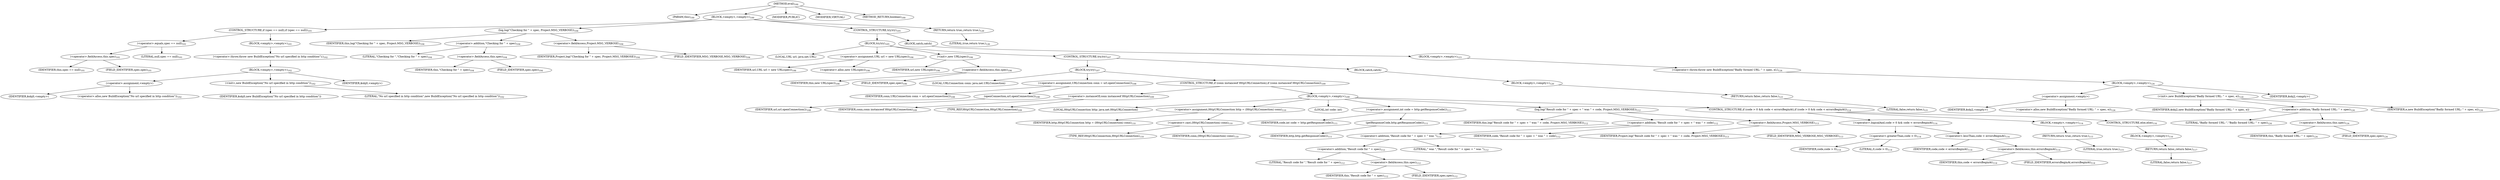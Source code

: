 digraph "eval" {  
"42" [label = <(METHOD,eval)<SUB>100</SUB>> ]
"6" [label = <(PARAM,this)<SUB>100</SUB>> ]
"43" [label = <(BLOCK,&lt;empty&gt;,&lt;empty&gt;)<SUB>100</SUB>> ]
"44" [label = <(CONTROL_STRUCTURE,if (spec == null),if (spec == null))<SUB>101</SUB>> ]
"45" [label = <(&lt;operator&gt;.equals,spec == null)<SUB>101</SUB>> ]
"46" [label = <(&lt;operator&gt;.fieldAccess,this.spec)<SUB>101</SUB>> ]
"47" [label = <(IDENTIFIER,this,spec == null)<SUB>101</SUB>> ]
"48" [label = <(FIELD_IDENTIFIER,spec,spec)<SUB>101</SUB>> ]
"49" [label = <(LITERAL,null,spec == null)<SUB>101</SUB>> ]
"50" [label = <(BLOCK,&lt;empty&gt;,&lt;empty&gt;)<SUB>101</SUB>> ]
"51" [label = <(&lt;operator&gt;.throw,throw new BuildException(&quot;No url specified in http condition&quot;);)<SUB>102</SUB>> ]
"52" [label = <(BLOCK,&lt;empty&gt;,&lt;empty&gt;)<SUB>102</SUB>> ]
"53" [label = <(&lt;operator&gt;.assignment,&lt;empty&gt;)> ]
"54" [label = <(IDENTIFIER,$obj0,&lt;empty&gt;)> ]
"55" [label = <(&lt;operator&gt;.alloc,new BuildException(&quot;No url specified in http condition&quot;))<SUB>102</SUB>> ]
"56" [label = <(&lt;init&gt;,new BuildException(&quot;No url specified in http condition&quot;))<SUB>102</SUB>> ]
"57" [label = <(IDENTIFIER,$obj0,new BuildException(&quot;No url specified in http condition&quot;))> ]
"58" [label = <(LITERAL,&quot;No url specified in http condition&quot;,new BuildException(&quot;No url specified in http condition&quot;))<SUB>102</SUB>> ]
"59" [label = <(IDENTIFIER,$obj0,&lt;empty&gt;)> ]
"60" [label = <(log,log(&quot;Checking for &quot; + spec, Project.MSG_VERBOSE))<SUB>104</SUB>> ]
"5" [label = <(IDENTIFIER,this,log(&quot;Checking for &quot; + spec, Project.MSG_VERBOSE))<SUB>104</SUB>> ]
"61" [label = <(&lt;operator&gt;.addition,&quot;Checking for &quot; + spec)<SUB>104</SUB>> ]
"62" [label = <(LITERAL,&quot;Checking for &quot;,&quot;Checking for &quot; + spec)<SUB>104</SUB>> ]
"63" [label = <(&lt;operator&gt;.fieldAccess,this.spec)<SUB>104</SUB>> ]
"64" [label = <(IDENTIFIER,this,&quot;Checking for &quot; + spec)<SUB>104</SUB>> ]
"65" [label = <(FIELD_IDENTIFIER,spec,spec)<SUB>104</SUB>> ]
"66" [label = <(&lt;operator&gt;.fieldAccess,Project.MSG_VERBOSE)<SUB>104</SUB>> ]
"67" [label = <(IDENTIFIER,Project,log(&quot;Checking for &quot; + spec, Project.MSG_VERBOSE))<SUB>104</SUB>> ]
"68" [label = <(FIELD_IDENTIFIER,MSG_VERBOSE,MSG_VERBOSE)<SUB>104</SUB>> ]
"69" [label = <(CONTROL_STRUCTURE,try,try)<SUB>105</SUB>> ]
"70" [label = <(BLOCK,try,try)<SUB>105</SUB>> ]
"8" [label = <(LOCAL,URL url: java.net.URL)> ]
"71" [label = <(&lt;operator&gt;.assignment,URL url = new URL(spec))<SUB>106</SUB>> ]
"72" [label = <(IDENTIFIER,url,URL url = new URL(spec))<SUB>106</SUB>> ]
"73" [label = <(&lt;operator&gt;.alloc,new URL(spec))<SUB>106</SUB>> ]
"74" [label = <(&lt;init&gt;,new URL(spec))<SUB>106</SUB>> ]
"7" [label = <(IDENTIFIER,url,new URL(spec))<SUB>106</SUB>> ]
"75" [label = <(&lt;operator&gt;.fieldAccess,this.spec)<SUB>106</SUB>> ]
"76" [label = <(IDENTIFIER,this,new URL(spec))<SUB>106</SUB>> ]
"77" [label = <(FIELD_IDENTIFIER,spec,spec)<SUB>106</SUB>> ]
"78" [label = <(CONTROL_STRUCTURE,try,try)<SUB>107</SUB>> ]
"79" [label = <(BLOCK,try,try)<SUB>107</SUB>> ]
"80" [label = <(LOCAL,URLConnection conn: java.net.URLConnection)> ]
"81" [label = <(&lt;operator&gt;.assignment,URLConnection conn = url.openConnection())<SUB>108</SUB>> ]
"82" [label = <(IDENTIFIER,conn,URLConnection conn = url.openConnection())<SUB>108</SUB>> ]
"83" [label = <(openConnection,url.openConnection())<SUB>108</SUB>> ]
"84" [label = <(IDENTIFIER,url,url.openConnection())<SUB>108</SUB>> ]
"85" [label = <(CONTROL_STRUCTURE,if (conn instanceof HttpURLConnection),if (conn instanceof HttpURLConnection))<SUB>109</SUB>> ]
"86" [label = <(&lt;operator&gt;.instanceOf,conn instanceof HttpURLConnection)<SUB>109</SUB>> ]
"87" [label = <(IDENTIFIER,conn,conn instanceof HttpURLConnection)<SUB>109</SUB>> ]
"88" [label = <(TYPE_REF,HttpURLConnection,HttpURLConnection)<SUB>109</SUB>> ]
"89" [label = <(BLOCK,&lt;empty&gt;,&lt;empty&gt;)<SUB>109</SUB>> ]
"90" [label = <(LOCAL,HttpURLConnection http: java.net.HttpURLConnection)> ]
"91" [label = <(&lt;operator&gt;.assignment,HttpURLConnection http = (HttpURLConnection) conn)<SUB>110</SUB>> ]
"92" [label = <(IDENTIFIER,http,HttpURLConnection http = (HttpURLConnection) conn)<SUB>110</SUB>> ]
"93" [label = <(&lt;operator&gt;.cast,(HttpURLConnection) conn)<SUB>110</SUB>> ]
"94" [label = <(TYPE_REF,HttpURLConnection,HttpURLConnection)<SUB>110</SUB>> ]
"95" [label = <(IDENTIFIER,conn,(HttpURLConnection) conn)<SUB>110</SUB>> ]
"96" [label = <(LOCAL,int code: int)> ]
"97" [label = <(&lt;operator&gt;.assignment,int code = http.getResponseCode())<SUB>111</SUB>> ]
"98" [label = <(IDENTIFIER,code,int code = http.getResponseCode())<SUB>111</SUB>> ]
"99" [label = <(getResponseCode,http.getResponseCode())<SUB>111</SUB>> ]
"100" [label = <(IDENTIFIER,http,http.getResponseCode())<SUB>111</SUB>> ]
"101" [label = <(log,log(&quot;Result code for &quot; + spec + &quot; was &quot; + code, Project.MSG_VERBOSE))<SUB>112</SUB>> ]
"9" [label = <(IDENTIFIER,this,log(&quot;Result code for &quot; + spec + &quot; was &quot; + code, Project.MSG_VERBOSE))<SUB>112</SUB>> ]
"102" [label = <(&lt;operator&gt;.addition,&quot;Result code for &quot; + spec + &quot; was &quot; + code)<SUB>112</SUB>> ]
"103" [label = <(&lt;operator&gt;.addition,&quot;Result code for &quot; + spec + &quot; was &quot;)<SUB>112</SUB>> ]
"104" [label = <(&lt;operator&gt;.addition,&quot;Result code for &quot; + spec)<SUB>112</SUB>> ]
"105" [label = <(LITERAL,&quot;Result code for &quot;,&quot;Result code for &quot; + spec)<SUB>112</SUB>> ]
"106" [label = <(&lt;operator&gt;.fieldAccess,this.spec)<SUB>112</SUB>> ]
"107" [label = <(IDENTIFIER,this,&quot;Result code for &quot; + spec)<SUB>112</SUB>> ]
"108" [label = <(FIELD_IDENTIFIER,spec,spec)<SUB>112</SUB>> ]
"109" [label = <(LITERAL,&quot; was &quot;,&quot;Result code for &quot; + spec + &quot; was &quot;)<SUB>112</SUB>> ]
"110" [label = <(IDENTIFIER,code,&quot;Result code for &quot; + spec + &quot; was &quot; + code)<SUB>112</SUB>> ]
"111" [label = <(&lt;operator&gt;.fieldAccess,Project.MSG_VERBOSE)<SUB>113</SUB>> ]
"112" [label = <(IDENTIFIER,Project,log(&quot;Result code for &quot; + spec + &quot; was &quot; + code, Project.MSG_VERBOSE))<SUB>113</SUB>> ]
"113" [label = <(FIELD_IDENTIFIER,MSG_VERBOSE,MSG_VERBOSE)<SUB>113</SUB>> ]
"114" [label = <(CONTROL_STRUCTURE,if (code &gt; 0 &amp;&amp; code &lt; errorsBeginAt),if (code &gt; 0 &amp;&amp; code &lt; errorsBeginAt))<SUB>114</SUB>> ]
"115" [label = <(&lt;operator&gt;.logicalAnd,code &gt; 0 &amp;&amp; code &lt; errorsBeginAt)<SUB>114</SUB>> ]
"116" [label = <(&lt;operator&gt;.greaterThan,code &gt; 0)<SUB>114</SUB>> ]
"117" [label = <(IDENTIFIER,code,code &gt; 0)<SUB>114</SUB>> ]
"118" [label = <(LITERAL,0,code &gt; 0)<SUB>114</SUB>> ]
"119" [label = <(&lt;operator&gt;.lessThan,code &lt; errorsBeginAt)<SUB>114</SUB>> ]
"120" [label = <(IDENTIFIER,code,code &lt; errorsBeginAt)<SUB>114</SUB>> ]
"121" [label = <(&lt;operator&gt;.fieldAccess,this.errorsBeginAt)<SUB>114</SUB>> ]
"122" [label = <(IDENTIFIER,this,code &lt; errorsBeginAt)<SUB>114</SUB>> ]
"123" [label = <(FIELD_IDENTIFIER,errorsBeginAt,errorsBeginAt)<SUB>114</SUB>> ]
"124" [label = <(BLOCK,&lt;empty&gt;,&lt;empty&gt;)<SUB>114</SUB>> ]
"125" [label = <(RETURN,return true;,return true;)<SUB>115</SUB>> ]
"126" [label = <(LITERAL,true,return true;)<SUB>115</SUB>> ]
"127" [label = <(CONTROL_STRUCTURE,else,else)<SUB>116</SUB>> ]
"128" [label = <(BLOCK,&lt;empty&gt;,&lt;empty&gt;)<SUB>116</SUB>> ]
"129" [label = <(RETURN,return false;,return false;)<SUB>117</SUB>> ]
"130" [label = <(LITERAL,false,return false;)<SUB>117</SUB>> ]
"131" [label = <(BLOCK,catch,catch)> ]
"132" [label = <(BLOCK,&lt;empty&gt;,&lt;empty&gt;)<SUB>120</SUB>> ]
"133" [label = <(RETURN,return false;,return false;)<SUB>121</SUB>> ]
"134" [label = <(LITERAL,false,return false;)<SUB>121</SUB>> ]
"135" [label = <(BLOCK,catch,catch)> ]
"136" [label = <(BLOCK,&lt;empty&gt;,&lt;empty&gt;)<SUB>123</SUB>> ]
"137" [label = <(&lt;operator&gt;.throw,throw new BuildException(&quot;Badly formed URL: &quot; + spec, e);)<SUB>124</SUB>> ]
"138" [label = <(BLOCK,&lt;empty&gt;,&lt;empty&gt;)<SUB>124</SUB>> ]
"139" [label = <(&lt;operator&gt;.assignment,&lt;empty&gt;)> ]
"140" [label = <(IDENTIFIER,$obj2,&lt;empty&gt;)> ]
"141" [label = <(&lt;operator&gt;.alloc,new BuildException(&quot;Badly formed URL: &quot; + spec, e))<SUB>124</SUB>> ]
"142" [label = <(&lt;init&gt;,new BuildException(&quot;Badly formed URL: &quot; + spec, e))<SUB>124</SUB>> ]
"143" [label = <(IDENTIFIER,$obj2,new BuildException(&quot;Badly formed URL: &quot; + spec, e))> ]
"144" [label = <(&lt;operator&gt;.addition,&quot;Badly formed URL: &quot; + spec)<SUB>124</SUB>> ]
"145" [label = <(LITERAL,&quot;Badly formed URL: &quot;,&quot;Badly formed URL: &quot; + spec)<SUB>124</SUB>> ]
"146" [label = <(&lt;operator&gt;.fieldAccess,this.spec)<SUB>124</SUB>> ]
"147" [label = <(IDENTIFIER,this,&quot;Badly formed URL: &quot; + spec)<SUB>124</SUB>> ]
"148" [label = <(FIELD_IDENTIFIER,spec,spec)<SUB>124</SUB>> ]
"149" [label = <(IDENTIFIER,e,new BuildException(&quot;Badly formed URL: &quot; + spec, e))<SUB>124</SUB>> ]
"150" [label = <(IDENTIFIER,$obj2,&lt;empty&gt;)> ]
"151" [label = <(RETURN,return true;,return true;)<SUB>126</SUB>> ]
"152" [label = <(LITERAL,true,return true;)<SUB>126</SUB>> ]
"153" [label = <(MODIFIER,PUBLIC)> ]
"154" [label = <(MODIFIER,VIRTUAL)> ]
"155" [label = <(METHOD_RETURN,boolean)<SUB>100</SUB>> ]
  "42" -> "6" 
  "42" -> "43" 
  "42" -> "153" 
  "42" -> "154" 
  "42" -> "155" 
  "43" -> "44" 
  "43" -> "60" 
  "43" -> "69" 
  "43" -> "151" 
  "44" -> "45" 
  "44" -> "50" 
  "45" -> "46" 
  "45" -> "49" 
  "46" -> "47" 
  "46" -> "48" 
  "50" -> "51" 
  "51" -> "52" 
  "52" -> "53" 
  "52" -> "56" 
  "52" -> "59" 
  "53" -> "54" 
  "53" -> "55" 
  "56" -> "57" 
  "56" -> "58" 
  "60" -> "5" 
  "60" -> "61" 
  "60" -> "66" 
  "61" -> "62" 
  "61" -> "63" 
  "63" -> "64" 
  "63" -> "65" 
  "66" -> "67" 
  "66" -> "68" 
  "69" -> "70" 
  "69" -> "135" 
  "70" -> "8" 
  "70" -> "71" 
  "70" -> "74" 
  "70" -> "78" 
  "71" -> "72" 
  "71" -> "73" 
  "74" -> "7" 
  "74" -> "75" 
  "75" -> "76" 
  "75" -> "77" 
  "78" -> "79" 
  "78" -> "131" 
  "79" -> "80" 
  "79" -> "81" 
  "79" -> "85" 
  "81" -> "82" 
  "81" -> "83" 
  "83" -> "84" 
  "85" -> "86" 
  "85" -> "89" 
  "86" -> "87" 
  "86" -> "88" 
  "89" -> "90" 
  "89" -> "91" 
  "89" -> "96" 
  "89" -> "97" 
  "89" -> "101" 
  "89" -> "114" 
  "91" -> "92" 
  "91" -> "93" 
  "93" -> "94" 
  "93" -> "95" 
  "97" -> "98" 
  "97" -> "99" 
  "99" -> "100" 
  "101" -> "9" 
  "101" -> "102" 
  "101" -> "111" 
  "102" -> "103" 
  "102" -> "110" 
  "103" -> "104" 
  "103" -> "109" 
  "104" -> "105" 
  "104" -> "106" 
  "106" -> "107" 
  "106" -> "108" 
  "111" -> "112" 
  "111" -> "113" 
  "114" -> "115" 
  "114" -> "124" 
  "114" -> "127" 
  "115" -> "116" 
  "115" -> "119" 
  "116" -> "117" 
  "116" -> "118" 
  "119" -> "120" 
  "119" -> "121" 
  "121" -> "122" 
  "121" -> "123" 
  "124" -> "125" 
  "125" -> "126" 
  "127" -> "128" 
  "128" -> "129" 
  "129" -> "130" 
  "131" -> "132" 
  "132" -> "133" 
  "133" -> "134" 
  "135" -> "136" 
  "136" -> "137" 
  "137" -> "138" 
  "138" -> "139" 
  "138" -> "142" 
  "138" -> "150" 
  "139" -> "140" 
  "139" -> "141" 
  "142" -> "143" 
  "142" -> "144" 
  "142" -> "149" 
  "144" -> "145" 
  "144" -> "146" 
  "146" -> "147" 
  "146" -> "148" 
  "151" -> "152" 
}
